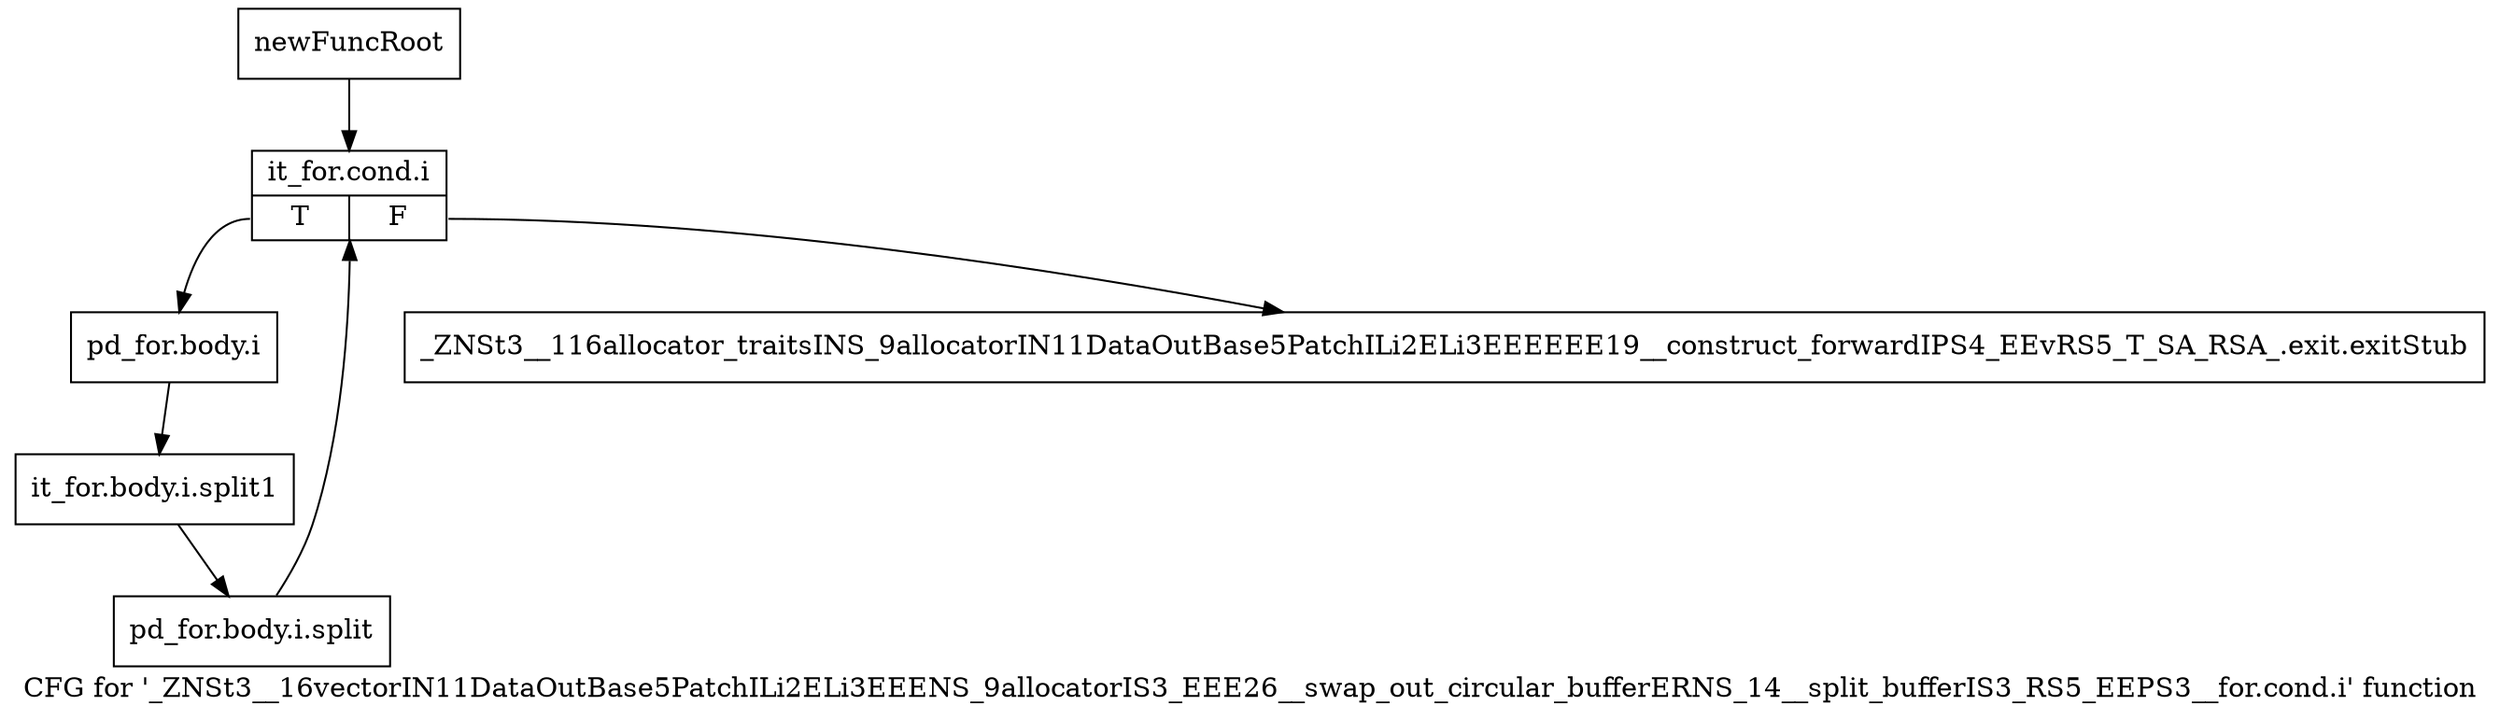 digraph "CFG for '_ZNSt3__16vectorIN11DataOutBase5PatchILi2ELi3EEENS_9allocatorIS3_EEE26__swap_out_circular_bufferERNS_14__split_bufferIS3_RS5_EEPS3__for.cond.i' function" {
	label="CFG for '_ZNSt3__16vectorIN11DataOutBase5PatchILi2ELi3EEENS_9allocatorIS3_EEE26__swap_out_circular_bufferERNS_14__split_bufferIS3_RS5_EEPS3__for.cond.i' function";

	Node0x8d8ffd0 [shape=record,label="{newFuncRoot}"];
	Node0x8d8ffd0 -> Node0x8d90070;
	Node0x8d90020 [shape=record,label="{_ZNSt3__116allocator_traitsINS_9allocatorIN11DataOutBase5PatchILi2ELi3EEEEEE19__construct_forwardIPS4_EEvRS5_T_SA_RSA_.exit.exitStub}"];
	Node0x8d90070 [shape=record,label="{it_for.cond.i|{<s0>T|<s1>F}}"];
	Node0x8d90070:s0 -> Node0x8d900c0;
	Node0x8d90070:s1 -> Node0x8d90020;
	Node0x8d900c0 [shape=record,label="{pd_for.body.i}"];
	Node0x8d900c0 -> Node0xc32a9f0;
	Node0xc32a9f0 [shape=record,label="{it_for.body.i.split1}"];
	Node0xc32a9f0 -> Node0xb786310;
	Node0xb786310 [shape=record,label="{pd_for.body.i.split}"];
	Node0xb786310 -> Node0x8d90070;
}
